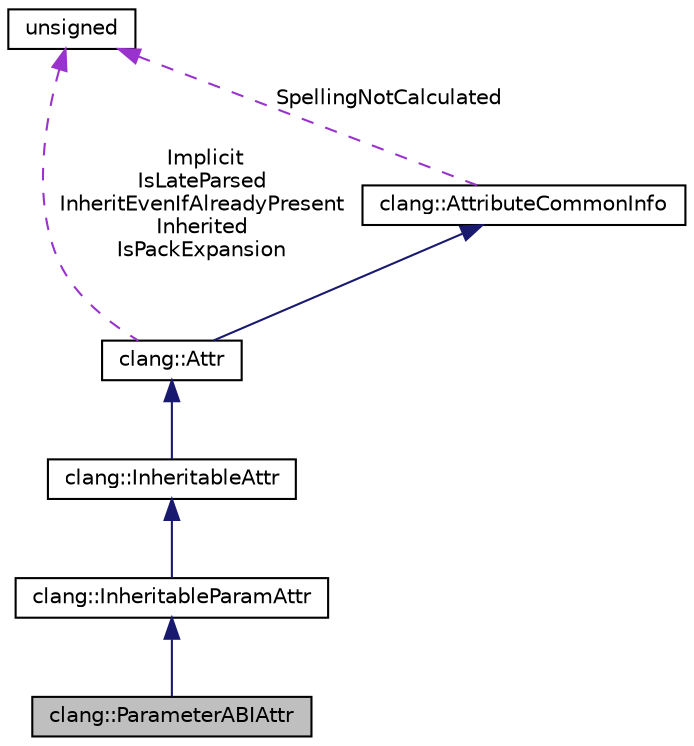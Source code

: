 digraph "clang::ParameterABIAttr"
{
 // LATEX_PDF_SIZE
  bgcolor="transparent";
  edge [fontname="Helvetica",fontsize="10",labelfontname="Helvetica",labelfontsize="10"];
  node [fontname="Helvetica",fontsize="10",shape=record];
  Node1 [label="clang::ParameterABIAttr",height=0.2,width=0.4,color="black", fillcolor="grey75", style="filled", fontcolor="black",tooltip="A parameter attribute which changes the argument-passing ABI rule for the parameter."];
  Node2 -> Node1 [dir="back",color="midnightblue",fontsize="10",style="solid",fontname="Helvetica"];
  Node2 [label="clang::InheritableParamAttr",height=0.2,width=0.4,color="black",URL="$classclang_1_1InheritableParamAttr.html",tooltip=" "];
  Node3 -> Node2 [dir="back",color="midnightblue",fontsize="10",style="solid",fontname="Helvetica"];
  Node3 [label="clang::InheritableAttr",height=0.2,width=0.4,color="black",URL="$classclang_1_1InheritableAttr.html",tooltip=" "];
  Node4 -> Node3 [dir="back",color="midnightblue",fontsize="10",style="solid",fontname="Helvetica"];
  Node4 [label="clang::Attr",height=0.2,width=0.4,color="black",URL="$classclang_1_1Attr.html",tooltip="Attr - This represents one attribute."];
  Node5 -> Node4 [dir="back",color="midnightblue",fontsize="10",style="solid",fontname="Helvetica"];
  Node5 [label="clang::AttributeCommonInfo",height=0.2,width=0.4,color="black",URL="$classclang_1_1AttributeCommonInfo.html",tooltip=" "];
  Node6 -> Node5 [dir="back",color="darkorchid3",fontsize="10",style="dashed",label=" SpellingNotCalculated" ,fontname="Helvetica"];
  Node6 [label="unsigned",height=0.2,width=0.4,color="black",URL="$classunsigned.html",tooltip=" "];
  Node6 -> Node4 [dir="back",color="darkorchid3",fontsize="10",style="dashed",label=" Implicit\nIsLateParsed\nInheritEvenIfAlreadyPresent\nInherited\nIsPackExpansion" ,fontname="Helvetica"];
}

